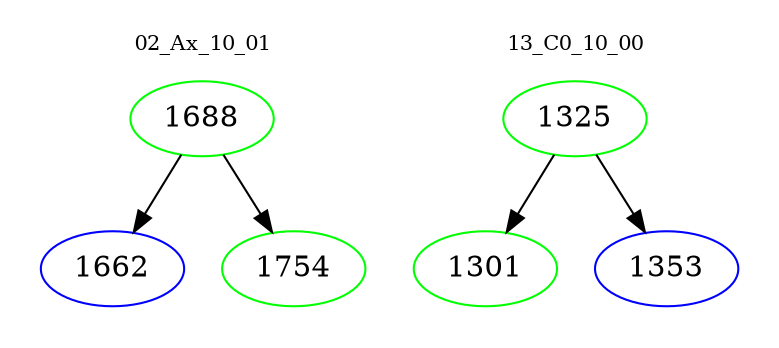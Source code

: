 digraph{
subgraph cluster_0 {
color = white
label = "02_Ax_10_01";
fontsize=10;
T0_1688 [label="1688", color="green"]
T0_1688 -> T0_1662 [color="black"]
T0_1662 [label="1662", color="blue"]
T0_1688 -> T0_1754 [color="black"]
T0_1754 [label="1754", color="green"]
}
subgraph cluster_1 {
color = white
label = "13_C0_10_00";
fontsize=10;
T1_1325 [label="1325", color="green"]
T1_1325 -> T1_1301 [color="black"]
T1_1301 [label="1301", color="green"]
T1_1325 -> T1_1353 [color="black"]
T1_1353 [label="1353", color="blue"]
}
}
